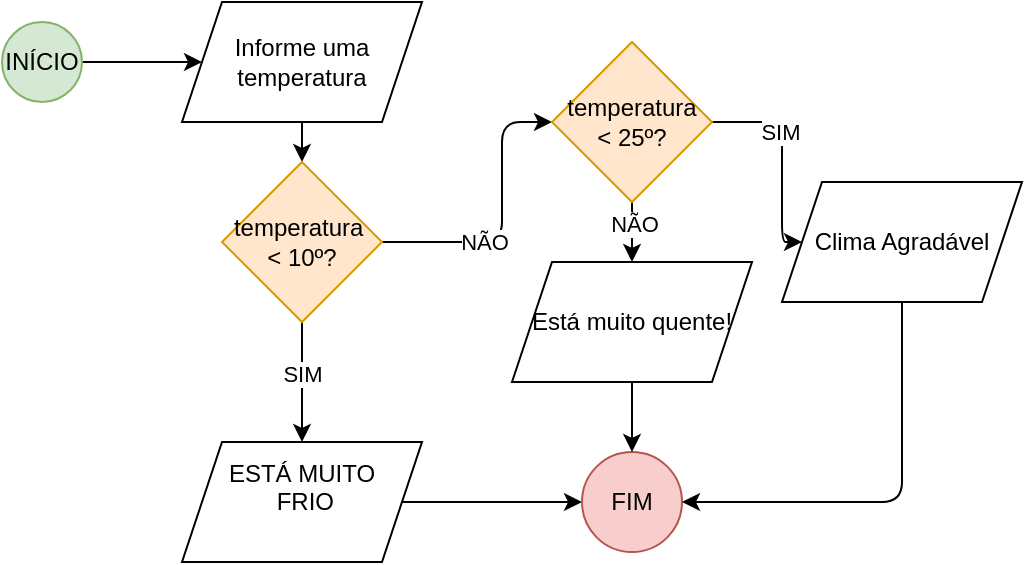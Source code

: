 <mxfile>
    <diagram id="0HNyUw7qqZENiIGDKhrI" name="Page-1">
        <mxGraphModel dx="496" dy="779" grid="1" gridSize="10" guides="1" tooltips="1" connect="1" arrows="1" fold="1" page="1" pageScale="1" pageWidth="850" pageHeight="1100" math="0" shadow="0">
            <root>
                <mxCell id="0"/>
                <mxCell id="1" parent="0"/>
                <mxCell id="2" style="edgeStyle=none;html=1;" edge="1" parent="1" source="3" target="5">
                    <mxGeometry relative="1" as="geometry">
                        <mxPoint x="130" y="100" as="targetPoint"/>
                    </mxGeometry>
                </mxCell>
                <mxCell id="3" value="INÍCIO" style="ellipse;whiteSpace=wrap;html=1;aspect=fixed;fillColor=#d5e8d4;strokeColor=#82b366;" vertex="1" parent="1">
                    <mxGeometry y="80" width="40" height="40" as="geometry"/>
                </mxCell>
                <mxCell id="4" style="edgeStyle=none;html=1;" edge="1" parent="1" source="5" target="10">
                    <mxGeometry relative="1" as="geometry">
                        <mxPoint x="150" y="190" as="targetPoint"/>
                    </mxGeometry>
                </mxCell>
                <mxCell id="5" value="Informe uma temperatura" style="shape=parallelogram;perimeter=parallelogramPerimeter;whiteSpace=wrap;html=1;fixedSize=1;" vertex="1" parent="1">
                    <mxGeometry x="90" y="70" width="120" height="60" as="geometry"/>
                </mxCell>
                <mxCell id="6" style="edgeStyle=none;html=1;" edge="1" parent="1" source="10" target="12">
                    <mxGeometry relative="1" as="geometry">
                        <mxPoint x="150" y="280" as="targetPoint"/>
                    </mxGeometry>
                </mxCell>
                <mxCell id="7" value="SIM" style="edgeLabel;html=1;align=center;verticalAlign=middle;resizable=0;points=[];" vertex="1" connectable="0" parent="6">
                    <mxGeometry x="-0.13" relative="1" as="geometry">
                        <mxPoint as="offset"/>
                    </mxGeometry>
                </mxCell>
                <mxCell id="8" style="edgeStyle=none;html=1;" edge="1" parent="1" source="10" target="18">
                    <mxGeometry relative="1" as="geometry">
                        <mxPoint x="280" y="190" as="targetPoint"/>
                        <Array as="points">
                            <mxPoint x="250" y="190"/>
                            <mxPoint x="250" y="130"/>
                        </Array>
                    </mxGeometry>
                </mxCell>
                <mxCell id="9" value="NÃO" style="edgeLabel;html=1;align=center;verticalAlign=middle;resizable=0;points=[];" vertex="1" connectable="0" parent="8">
                    <mxGeometry x="-0.304" relative="1" as="geometry">
                        <mxPoint as="offset"/>
                    </mxGeometry>
                </mxCell>
                <mxCell id="10" value="temperatura&amp;nbsp;&lt;div&gt;&amp;lt; 10º?&lt;/div&gt;" style="rhombus;whiteSpace=wrap;html=1;fillColor=#ffe6cc;strokeColor=#d79b00;" vertex="1" parent="1">
                    <mxGeometry x="110" y="150" width="80" height="80" as="geometry"/>
                </mxCell>
                <mxCell id="11" style="edgeStyle=none;html=1;" edge="1" parent="1" source="12" target="13">
                    <mxGeometry relative="1" as="geometry">
                        <mxPoint x="300" y="320" as="targetPoint"/>
                    </mxGeometry>
                </mxCell>
                <mxCell id="12" value="ESTÁ MUITO&lt;div&gt;&amp;nbsp;FRIO&lt;div&gt;&lt;br&gt;&lt;/div&gt;&lt;/div&gt;" style="shape=parallelogram;perimeter=parallelogramPerimeter;whiteSpace=wrap;html=1;fixedSize=1;" vertex="1" parent="1">
                    <mxGeometry x="90" y="290" width="120" height="60" as="geometry"/>
                </mxCell>
                <mxCell id="13" value="FIM" style="ellipse;whiteSpace=wrap;html=1;aspect=fixed;fillColor=#f8cecc;strokeColor=#b85450;" vertex="1" parent="1">
                    <mxGeometry x="290" y="295" width="50" height="50" as="geometry"/>
                </mxCell>
                <mxCell id="14" style="edgeStyle=none;html=1;" edge="1" parent="1" source="18" target="20">
                    <mxGeometry relative="1" as="geometry">
                        <mxPoint x="450" y="190" as="targetPoint"/>
                        <Array as="points">
                            <mxPoint x="390" y="130"/>
                            <mxPoint x="390" y="190"/>
                        </Array>
                    </mxGeometry>
                </mxCell>
                <mxCell id="15" value="SIM" style="edgeLabel;html=1;align=center;verticalAlign=middle;resizable=0;points=[];" vertex="1" connectable="0" parent="14">
                    <mxGeometry x="-0.237" y="-1" relative="1" as="geometry">
                        <mxPoint as="offset"/>
                    </mxGeometry>
                </mxCell>
                <mxCell id="16" style="edgeStyle=none;html=1;" edge="1" parent="1" source="18" target="22">
                    <mxGeometry relative="1" as="geometry">
                        <mxPoint x="315" y="270" as="targetPoint"/>
                    </mxGeometry>
                </mxCell>
                <mxCell id="17" value="NÃO" style="edgeLabel;html=1;align=center;verticalAlign=middle;resizable=0;points=[];" vertex="1" connectable="0" parent="16">
                    <mxGeometry x="-0.265" y="1" relative="1" as="geometry">
                        <mxPoint as="offset"/>
                    </mxGeometry>
                </mxCell>
                <mxCell id="18" value="temperatura&lt;div&gt;&amp;lt; 25º?&lt;/div&gt;" style="rhombus;whiteSpace=wrap;html=1;fillColor=#ffe6cc;strokeColor=#d79b00;" vertex="1" parent="1">
                    <mxGeometry x="275" y="90" width="80" height="80" as="geometry"/>
                </mxCell>
                <mxCell id="19" style="edgeStyle=none;html=1;entryX=1;entryY=0.5;entryDx=0;entryDy=0;" edge="1" parent="1" source="20" target="13">
                    <mxGeometry relative="1" as="geometry">
                        <Array as="points">
                            <mxPoint x="450" y="320"/>
                        </Array>
                    </mxGeometry>
                </mxCell>
                <mxCell id="20" value="Clima Agradável" style="shape=parallelogram;perimeter=parallelogramPerimeter;whiteSpace=wrap;html=1;fixedSize=1;" vertex="1" parent="1">
                    <mxGeometry x="390" y="160" width="120" height="60" as="geometry"/>
                </mxCell>
                <mxCell id="21" style="edgeStyle=none;html=1;entryX=0.5;entryY=0;entryDx=0;entryDy=0;" edge="1" parent="1" source="22" target="13">
                    <mxGeometry relative="1" as="geometry"/>
                </mxCell>
                <mxCell id="22" value="Está muito quente!" style="shape=parallelogram;perimeter=parallelogramPerimeter;whiteSpace=wrap;html=1;fixedSize=1;" vertex="1" parent="1">
                    <mxGeometry x="255" y="200" width="120" height="60" as="geometry"/>
                </mxCell>
            </root>
        </mxGraphModel>
    </diagram>
</mxfile>